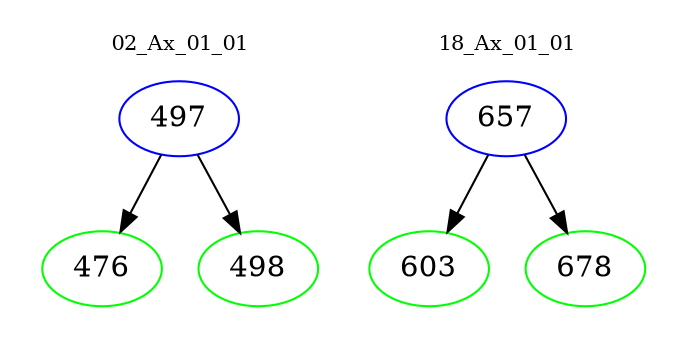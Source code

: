 digraph{
subgraph cluster_0 {
color = white
label = "02_Ax_01_01";
fontsize=10;
T0_497 [label="497", color="blue"]
T0_497 -> T0_476 [color="black"]
T0_476 [label="476", color="green"]
T0_497 -> T0_498 [color="black"]
T0_498 [label="498", color="green"]
}
subgraph cluster_1 {
color = white
label = "18_Ax_01_01";
fontsize=10;
T1_657 [label="657", color="blue"]
T1_657 -> T1_603 [color="black"]
T1_603 [label="603", color="green"]
T1_657 -> T1_678 [color="black"]
T1_678 [label="678", color="green"]
}
}
